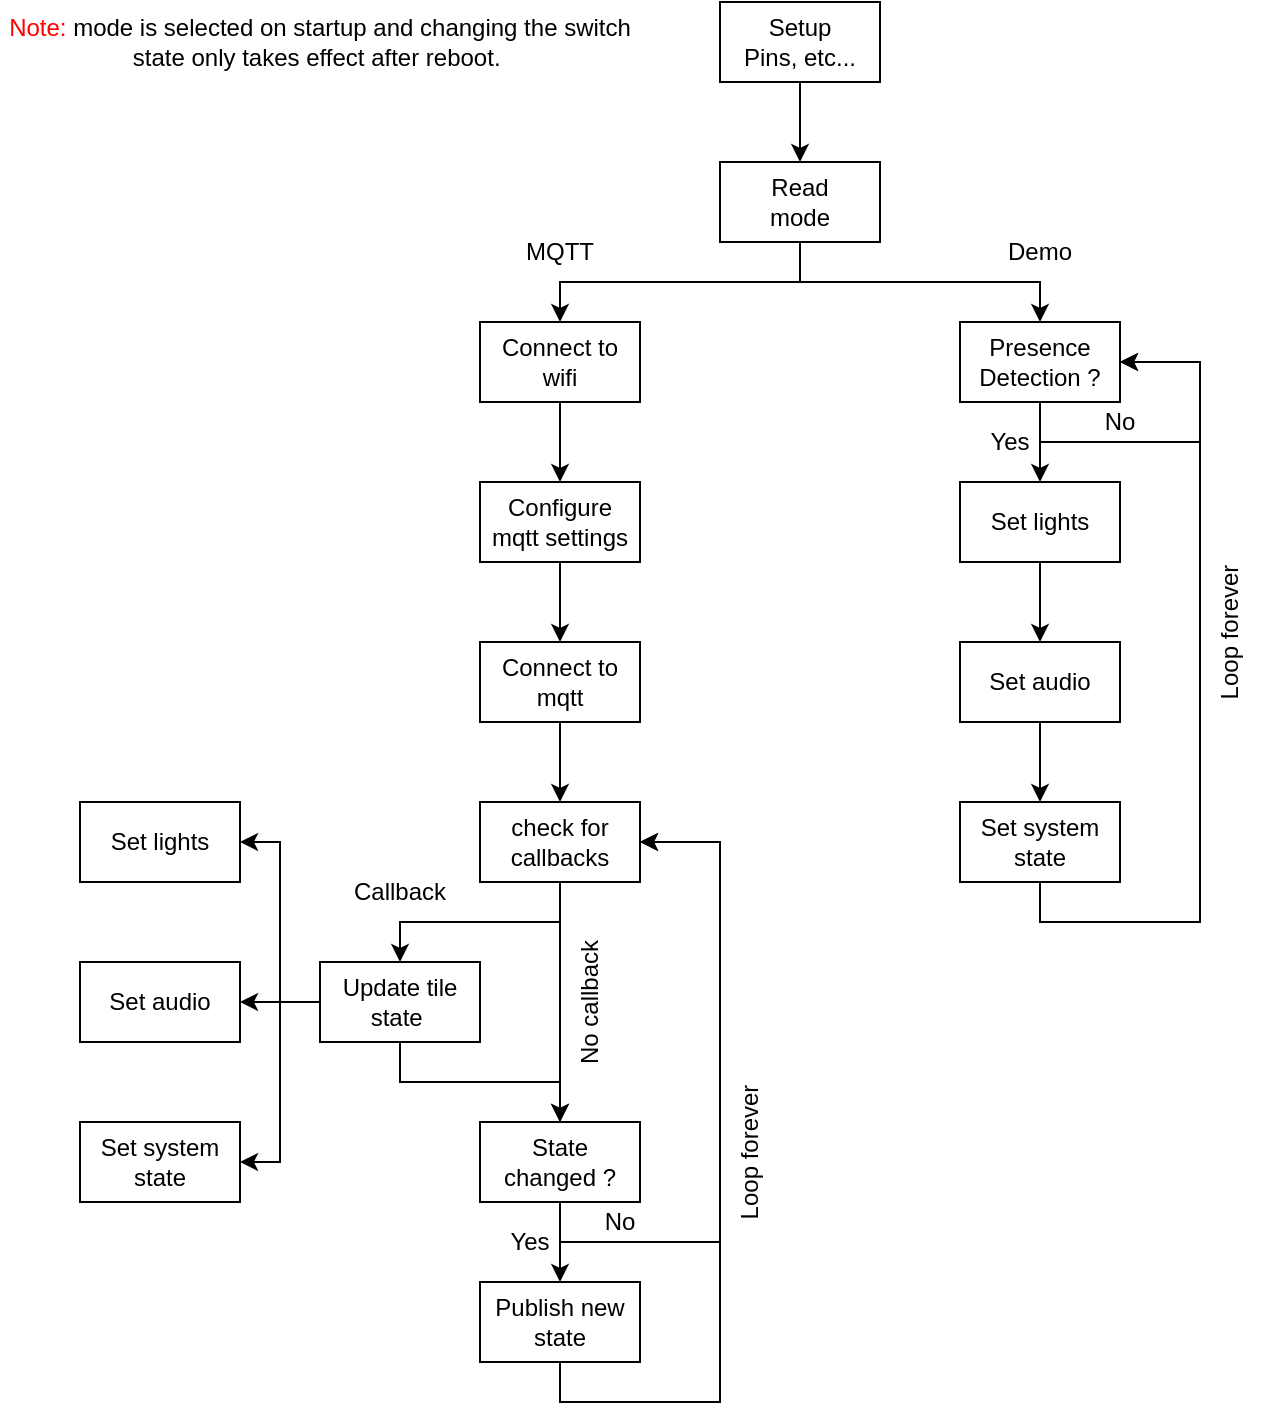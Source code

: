 <mxfile version="22.0.2" type="device" pages="3">
  <diagram id="KG5Tv-M2EumJKX-52j1d" name="General">
    <mxGraphModel dx="1050" dy="621" grid="1" gridSize="10" guides="1" tooltips="1" connect="1" arrows="1" fold="1" page="1" pageScale="1" pageWidth="850" pageHeight="1100" math="0" shadow="0">
      <root>
        <mxCell id="0" />
        <mxCell id="1" parent="0" />
        <mxCell id="DXQ50wQ5Vj8FDQLFktW_-1" style="edgeStyle=orthogonalEdgeStyle;rounded=0;orthogonalLoop=1;jettySize=auto;html=1;exitX=0.5;exitY=1;exitDx=0;exitDy=0;entryX=0.5;entryY=0;entryDx=0;entryDy=0;" edge="1" parent="1" source="DXQ50wQ5Vj8FDQLFktW_-3" target="DXQ50wQ5Vj8FDQLFktW_-5">
          <mxGeometry relative="1" as="geometry">
            <mxPoint x="360" y="240" as="targetPoint" />
          </mxGeometry>
        </mxCell>
        <mxCell id="DXQ50wQ5Vj8FDQLFktW_-2" style="edgeStyle=orthogonalEdgeStyle;rounded=0;orthogonalLoop=1;jettySize=auto;html=1;exitX=0.5;exitY=1;exitDx=0;exitDy=0;entryX=0.5;entryY=0;entryDx=0;entryDy=0;" edge="1" parent="1" source="DXQ50wQ5Vj8FDQLFktW_-3" target="DXQ50wQ5Vj8FDQLFktW_-9">
          <mxGeometry relative="1" as="geometry">
            <mxPoint x="600" y="240" as="targetPoint" />
          </mxGeometry>
        </mxCell>
        <mxCell id="DXQ50wQ5Vj8FDQLFktW_-3" value="Read &lt;br&gt;mode" style="rounded=0;whiteSpace=wrap;html=1;" vertex="1" parent="1">
          <mxGeometry x="440" y="160" width="80" height="40" as="geometry" />
        </mxCell>
        <mxCell id="DXQ50wQ5Vj8FDQLFktW_-4" style="edgeStyle=orthogonalEdgeStyle;rounded=0;orthogonalLoop=1;jettySize=auto;html=1;exitX=0.5;exitY=1;exitDx=0;exitDy=0;entryX=0.5;entryY=0;entryDx=0;entryDy=0;" edge="1" parent="1" source="DXQ50wQ5Vj8FDQLFktW_-5" target="DXQ50wQ5Vj8FDQLFktW_-25">
          <mxGeometry relative="1" as="geometry" />
        </mxCell>
        <mxCell id="DXQ50wQ5Vj8FDQLFktW_-5" value="Connect to wifi" style="rounded=0;whiteSpace=wrap;html=1;" vertex="1" parent="1">
          <mxGeometry x="320" y="240" width="80" height="40" as="geometry" />
        </mxCell>
        <mxCell id="DXQ50wQ5Vj8FDQLFktW_-6" value="Demo" style="text;html=1;strokeColor=none;fillColor=none;align=center;verticalAlign=middle;whiteSpace=wrap;rounded=0;" vertex="1" parent="1">
          <mxGeometry x="560" y="190" width="80" height="30" as="geometry" />
        </mxCell>
        <mxCell id="DXQ50wQ5Vj8FDQLFktW_-7" value="MQTT" style="text;html=1;strokeColor=none;fillColor=none;align=center;verticalAlign=middle;whiteSpace=wrap;rounded=0;" vertex="1" parent="1">
          <mxGeometry x="320" y="190" width="80" height="30" as="geometry" />
        </mxCell>
        <mxCell id="DXQ50wQ5Vj8FDQLFktW_-8" style="edgeStyle=orthogonalEdgeStyle;rounded=0;orthogonalLoop=1;jettySize=auto;html=1;exitX=0.5;exitY=1;exitDx=0;exitDy=0;entryX=0.5;entryY=0;entryDx=0;entryDy=0;" edge="1" parent="1" source="DXQ50wQ5Vj8FDQLFktW_-9" target="DXQ50wQ5Vj8FDQLFktW_-11">
          <mxGeometry relative="1" as="geometry" />
        </mxCell>
        <mxCell id="DXQ50wQ5Vj8FDQLFktW_-9" value="Presence&lt;br&gt;Detection ?" style="rounded=0;whiteSpace=wrap;html=1;" vertex="1" parent="1">
          <mxGeometry x="560" y="240" width="80" height="40" as="geometry" />
        </mxCell>
        <mxCell id="DXQ50wQ5Vj8FDQLFktW_-10" style="edgeStyle=orthogonalEdgeStyle;rounded=0;orthogonalLoop=1;jettySize=auto;html=1;exitX=0.5;exitY=1;exitDx=0;exitDy=0;entryX=0.5;entryY=0;entryDx=0;entryDy=0;" edge="1" parent="1" source="DXQ50wQ5Vj8FDQLFktW_-11" target="DXQ50wQ5Vj8FDQLFktW_-14">
          <mxGeometry relative="1" as="geometry" />
        </mxCell>
        <mxCell id="DXQ50wQ5Vj8FDQLFktW_-11" value="Set lights" style="rounded=0;whiteSpace=wrap;html=1;" vertex="1" parent="1">
          <mxGeometry x="560" y="320" width="80" height="40" as="geometry" />
        </mxCell>
        <mxCell id="DXQ50wQ5Vj8FDQLFktW_-12" value="Yes" style="text;html=1;strokeColor=none;fillColor=none;align=center;verticalAlign=middle;whiteSpace=wrap;rounded=0;" vertex="1" parent="1">
          <mxGeometry x="570" y="280" width="30" height="40" as="geometry" />
        </mxCell>
        <mxCell id="DXQ50wQ5Vj8FDQLFktW_-13" style="edgeStyle=orthogonalEdgeStyle;rounded=0;orthogonalLoop=1;jettySize=auto;html=1;exitX=0.5;exitY=1;exitDx=0;exitDy=0;entryX=0.5;entryY=0;entryDx=0;entryDy=0;" edge="1" parent="1" source="DXQ50wQ5Vj8FDQLFktW_-14" target="DXQ50wQ5Vj8FDQLFktW_-47">
          <mxGeometry relative="1" as="geometry" />
        </mxCell>
        <mxCell id="DXQ50wQ5Vj8FDQLFktW_-14" value="Set audio" style="rounded=0;whiteSpace=wrap;html=1;" vertex="1" parent="1">
          <mxGeometry x="560" y="400" width="80" height="40" as="geometry" />
        </mxCell>
        <mxCell id="DXQ50wQ5Vj8FDQLFktW_-15" value="No" style="text;html=1;strokeColor=none;fillColor=none;align=center;verticalAlign=middle;whiteSpace=wrap;rounded=0;" vertex="1" parent="1">
          <mxGeometry x="610" y="280" width="60" height="20" as="geometry" />
        </mxCell>
        <mxCell id="DXQ50wQ5Vj8FDQLFktW_-16" value="Loop forever" style="text;html=1;strokeColor=none;fillColor=none;align=center;verticalAlign=middle;whiteSpace=wrap;rounded=0;rotation=-90;" vertex="1" parent="1">
          <mxGeometry x="650" y="380" width="90" height="30" as="geometry" />
        </mxCell>
        <mxCell id="DXQ50wQ5Vj8FDQLFktW_-17" style="edgeStyle=orthogonalEdgeStyle;rounded=0;orthogonalLoop=1;jettySize=auto;html=1;exitX=0.5;exitY=1;exitDx=0;exitDy=0;entryX=1;entryY=0.5;entryDx=0;entryDy=0;" edge="1" parent="1" source="DXQ50wQ5Vj8FDQLFktW_-9" target="DXQ50wQ5Vj8FDQLFktW_-9">
          <mxGeometry relative="1" as="geometry">
            <Array as="points">
              <mxPoint x="600" y="300" />
              <mxPoint x="680" y="300" />
              <mxPoint x="680" y="260" />
            </Array>
          </mxGeometry>
        </mxCell>
        <mxCell id="DXQ50wQ5Vj8FDQLFktW_-18" style="edgeStyle=orthogonalEdgeStyle;rounded=0;orthogonalLoop=1;jettySize=auto;html=1;exitX=0.5;exitY=1;exitDx=0;exitDy=0;entryX=0.5;entryY=0;entryDx=0;entryDy=0;" edge="1" parent="1" source="DXQ50wQ5Vj8FDQLFktW_-20" target="DXQ50wQ5Vj8FDQLFktW_-34">
          <mxGeometry relative="1" as="geometry">
            <mxPoint x="480" y="640" as="targetPoint" />
          </mxGeometry>
        </mxCell>
        <mxCell id="DXQ50wQ5Vj8FDQLFktW_-19" style="edgeStyle=orthogonalEdgeStyle;rounded=0;orthogonalLoop=1;jettySize=auto;html=1;exitX=0.5;exitY=1;exitDx=0;exitDy=0;entryX=0.5;entryY=0;entryDx=0;entryDy=0;" edge="1" parent="1" source="DXQ50wQ5Vj8FDQLFktW_-20" target="DXQ50wQ5Vj8FDQLFktW_-23">
          <mxGeometry relative="1" as="geometry" />
        </mxCell>
        <mxCell id="DXQ50wQ5Vj8FDQLFktW_-20" value="check for callbacks" style="rounded=0;whiteSpace=wrap;html=1;" vertex="1" parent="1">
          <mxGeometry x="320" y="480" width="80" height="40" as="geometry" />
        </mxCell>
        <mxCell id="DXQ50wQ5Vj8FDQLFktW_-21" style="edgeStyle=orthogonalEdgeStyle;rounded=0;orthogonalLoop=1;jettySize=auto;html=1;exitX=0.5;exitY=1;exitDx=0;exitDy=0;entryX=0.5;entryY=0;entryDx=0;entryDy=0;" edge="1" parent="1" source="DXQ50wQ5Vj8FDQLFktW_-23" target="DXQ50wQ5Vj8FDQLFktW_-41">
          <mxGeometry relative="1" as="geometry" />
        </mxCell>
        <mxCell id="DXQ50wQ5Vj8FDQLFktW_-22" style="edgeStyle=orthogonalEdgeStyle;rounded=0;orthogonalLoop=1;jettySize=auto;html=1;exitX=0.5;exitY=1;exitDx=0;exitDy=0;entryX=1;entryY=0.5;entryDx=0;entryDy=0;" edge="1" parent="1" source="DXQ50wQ5Vj8FDQLFktW_-23" target="DXQ50wQ5Vj8FDQLFktW_-20">
          <mxGeometry relative="1" as="geometry">
            <mxPoint x="430" y="490" as="targetPoint" />
            <Array as="points">
              <mxPoint x="360" y="700" />
              <mxPoint x="440" y="700" />
              <mxPoint x="440" y="500" />
            </Array>
          </mxGeometry>
        </mxCell>
        <mxCell id="DXQ50wQ5Vj8FDQLFktW_-23" value="State &lt;br&gt;changed ?" style="rounded=0;whiteSpace=wrap;html=1;" vertex="1" parent="1">
          <mxGeometry x="320" y="640" width="80" height="40" as="geometry" />
        </mxCell>
        <mxCell id="DXQ50wQ5Vj8FDQLFktW_-24" style="edgeStyle=orthogonalEdgeStyle;rounded=0;orthogonalLoop=1;jettySize=auto;html=1;exitX=0.5;exitY=1;exitDx=0;exitDy=0;entryX=0.5;entryY=0;entryDx=0;entryDy=0;" edge="1" parent="1" source="DXQ50wQ5Vj8FDQLFktW_-25" target="DXQ50wQ5Vj8FDQLFktW_-27">
          <mxGeometry relative="1" as="geometry" />
        </mxCell>
        <mxCell id="DXQ50wQ5Vj8FDQLFktW_-25" value="Configure mqtt settings" style="rounded=0;whiteSpace=wrap;html=1;" vertex="1" parent="1">
          <mxGeometry x="320" y="320" width="80" height="40" as="geometry" />
        </mxCell>
        <mxCell id="DXQ50wQ5Vj8FDQLFktW_-26" style="edgeStyle=orthogonalEdgeStyle;rounded=0;orthogonalLoop=1;jettySize=auto;html=1;exitX=0.5;exitY=1;exitDx=0;exitDy=0;entryX=0.5;entryY=0;entryDx=0;entryDy=0;" edge="1" parent="1" source="DXQ50wQ5Vj8FDQLFktW_-27" target="DXQ50wQ5Vj8FDQLFktW_-20">
          <mxGeometry relative="1" as="geometry" />
        </mxCell>
        <mxCell id="DXQ50wQ5Vj8FDQLFktW_-27" value="Connect to mqtt" style="rounded=0;whiteSpace=wrap;html=1;" vertex="1" parent="1">
          <mxGeometry x="320" y="400" width="80" height="40" as="geometry" />
        </mxCell>
        <mxCell id="DXQ50wQ5Vj8FDQLFktW_-28" value="No callback" style="text;html=1;strokeColor=none;fillColor=none;align=center;verticalAlign=middle;whiteSpace=wrap;rounded=0;rotation=-90;" vertex="1" parent="1">
          <mxGeometry x="335" y="565" width="80" height="30" as="geometry" />
        </mxCell>
        <mxCell id="DXQ50wQ5Vj8FDQLFktW_-29" value="Callback" style="text;html=1;strokeColor=none;fillColor=none;align=center;verticalAlign=middle;whiteSpace=wrap;rounded=0;rotation=0;" vertex="1" parent="1">
          <mxGeometry x="240" y="510" width="80" height="30" as="geometry" />
        </mxCell>
        <mxCell id="DXQ50wQ5Vj8FDQLFktW_-30" style="edgeStyle=orthogonalEdgeStyle;rounded=0;orthogonalLoop=1;jettySize=auto;html=1;exitX=0.5;exitY=1;exitDx=0;exitDy=0;entryX=0.5;entryY=0;entryDx=0;entryDy=0;" edge="1" parent="1" source="DXQ50wQ5Vj8FDQLFktW_-34" target="DXQ50wQ5Vj8FDQLFktW_-23">
          <mxGeometry relative="1" as="geometry" />
        </mxCell>
        <mxCell id="DXQ50wQ5Vj8FDQLFktW_-31" style="edgeStyle=orthogonalEdgeStyle;rounded=0;orthogonalLoop=1;jettySize=auto;html=1;exitX=0;exitY=0.5;exitDx=0;exitDy=0;entryX=1;entryY=0.5;entryDx=0;entryDy=0;" edge="1" parent="1" source="DXQ50wQ5Vj8FDQLFktW_-34" target="DXQ50wQ5Vj8FDQLFktW_-45">
          <mxGeometry relative="1" as="geometry" />
        </mxCell>
        <mxCell id="DXQ50wQ5Vj8FDQLFktW_-32" style="edgeStyle=orthogonalEdgeStyle;rounded=0;orthogonalLoop=1;jettySize=auto;html=1;exitX=0;exitY=0.5;exitDx=0;exitDy=0;entryX=1;entryY=0.5;entryDx=0;entryDy=0;" edge="1" parent="1" source="DXQ50wQ5Vj8FDQLFktW_-34" target="DXQ50wQ5Vj8FDQLFktW_-38">
          <mxGeometry relative="1" as="geometry" />
        </mxCell>
        <mxCell id="DXQ50wQ5Vj8FDQLFktW_-33" style="edgeStyle=orthogonalEdgeStyle;rounded=0;orthogonalLoop=1;jettySize=auto;html=1;exitX=0;exitY=0.5;exitDx=0;exitDy=0;entryX=1;entryY=0.5;entryDx=0;entryDy=0;" edge="1" parent="1" source="DXQ50wQ5Vj8FDQLFktW_-34" target="DXQ50wQ5Vj8FDQLFktW_-39">
          <mxGeometry relative="1" as="geometry" />
        </mxCell>
        <mxCell id="DXQ50wQ5Vj8FDQLFktW_-34" value="Update tile state&amp;nbsp;" style="rounded=0;whiteSpace=wrap;html=1;" vertex="1" parent="1">
          <mxGeometry x="240" y="560" width="80" height="40" as="geometry" />
        </mxCell>
        <mxCell id="DXQ50wQ5Vj8FDQLFktW_-35" value="&lt;font color=&quot;#ff0000&quot;&gt;Note: &lt;/font&gt;mode is selected on startup and changing the switch state only takes effect after reboot.&amp;nbsp;" style="text;html=1;strokeColor=none;fillColor=none;align=center;verticalAlign=middle;whiteSpace=wrap;rounded=0;" vertex="1" parent="1">
          <mxGeometry x="80" y="80" width="320" height="40" as="geometry" />
        </mxCell>
        <mxCell id="DXQ50wQ5Vj8FDQLFktW_-36" style="edgeStyle=orthogonalEdgeStyle;rounded=0;orthogonalLoop=1;jettySize=auto;html=1;exitX=0.5;exitY=1;exitDx=0;exitDy=0;entryX=0.5;entryY=0;entryDx=0;entryDy=0;" edge="1" parent="1" source="DXQ50wQ5Vj8FDQLFktW_-37" target="DXQ50wQ5Vj8FDQLFktW_-3">
          <mxGeometry relative="1" as="geometry" />
        </mxCell>
        <mxCell id="DXQ50wQ5Vj8FDQLFktW_-37" value="Setup&lt;br&gt;Pins, etc..." style="rounded=0;whiteSpace=wrap;html=1;" vertex="1" parent="1">
          <mxGeometry x="440" y="80" width="80" height="40" as="geometry" />
        </mxCell>
        <mxCell id="DXQ50wQ5Vj8FDQLFktW_-38" value="Set audio" style="rounded=0;whiteSpace=wrap;html=1;" vertex="1" parent="1">
          <mxGeometry x="120" y="560" width="80" height="40" as="geometry" />
        </mxCell>
        <mxCell id="DXQ50wQ5Vj8FDQLFktW_-39" value="Set system state" style="rounded=0;whiteSpace=wrap;html=1;" vertex="1" parent="1">
          <mxGeometry x="120" y="640" width="80" height="40" as="geometry" />
        </mxCell>
        <mxCell id="DXQ50wQ5Vj8FDQLFktW_-40" style="edgeStyle=orthogonalEdgeStyle;rounded=0;orthogonalLoop=1;jettySize=auto;html=1;exitX=0.5;exitY=1;exitDx=0;exitDy=0;entryX=1;entryY=0.5;entryDx=0;entryDy=0;" edge="1" parent="1" source="DXQ50wQ5Vj8FDQLFktW_-41" target="DXQ50wQ5Vj8FDQLFktW_-20">
          <mxGeometry relative="1" as="geometry">
            <Array as="points">
              <mxPoint x="360" y="780" />
              <mxPoint x="440" y="780" />
              <mxPoint x="440" y="500" />
            </Array>
          </mxGeometry>
        </mxCell>
        <mxCell id="DXQ50wQ5Vj8FDQLFktW_-41" value="Publish new state" style="rounded=0;whiteSpace=wrap;html=1;" vertex="1" parent="1">
          <mxGeometry x="320" y="720" width="80" height="40" as="geometry" />
        </mxCell>
        <mxCell id="DXQ50wQ5Vj8FDQLFktW_-42" value="Yes" style="text;html=1;strokeColor=none;fillColor=none;align=center;verticalAlign=middle;whiteSpace=wrap;rounded=0;" vertex="1" parent="1">
          <mxGeometry x="330" y="680" width="30" height="40" as="geometry" />
        </mxCell>
        <mxCell id="DXQ50wQ5Vj8FDQLFktW_-43" value="No" style="text;html=1;strokeColor=none;fillColor=none;align=center;verticalAlign=middle;whiteSpace=wrap;rounded=0;" vertex="1" parent="1">
          <mxGeometry x="360" y="680" width="60" height="20" as="geometry" />
        </mxCell>
        <mxCell id="DXQ50wQ5Vj8FDQLFktW_-44" value="Loop forever" style="text;html=1;strokeColor=none;fillColor=none;align=center;verticalAlign=middle;whiteSpace=wrap;rounded=0;rotation=-90;" vertex="1" parent="1">
          <mxGeometry x="410" y="640" width="90" height="30" as="geometry" />
        </mxCell>
        <mxCell id="DXQ50wQ5Vj8FDQLFktW_-45" value="Set lights" style="rounded=0;whiteSpace=wrap;html=1;" vertex="1" parent="1">
          <mxGeometry x="120" y="480" width="80" height="40" as="geometry" />
        </mxCell>
        <mxCell id="DXQ50wQ5Vj8FDQLFktW_-46" style="edgeStyle=orthogonalEdgeStyle;rounded=0;orthogonalLoop=1;jettySize=auto;html=1;exitX=0.5;exitY=1;exitDx=0;exitDy=0;entryX=1;entryY=0.5;entryDx=0;entryDy=0;" edge="1" parent="1" source="DXQ50wQ5Vj8FDQLFktW_-47" target="DXQ50wQ5Vj8FDQLFktW_-9">
          <mxGeometry relative="1" as="geometry">
            <Array as="points">
              <mxPoint x="600" y="540" />
              <mxPoint x="680" y="540" />
              <mxPoint x="680" y="260" />
            </Array>
          </mxGeometry>
        </mxCell>
        <mxCell id="DXQ50wQ5Vj8FDQLFktW_-47" value="Set system state" style="rounded=0;whiteSpace=wrap;html=1;" vertex="1" parent="1">
          <mxGeometry x="560" y="480" width="80" height="40" as="geometry" />
        </mxCell>
      </root>
    </mxGraphModel>
  </diagram>
  <diagram id="sdMBa5a2S-RJZMjEnfRh" name="MQTT">
    <mxGraphModel dx="1105" dy="654" grid="1" gridSize="10" guides="1" tooltips="1" connect="1" arrows="1" fold="1" page="1" pageScale="1" pageWidth="850" pageHeight="1100" math="0" shadow="0">
      <root>
        <mxCell id="0" />
        <mxCell id="1" parent="0" />
        <mxCell id="8Pg6zXVZ9IFaizaj760W-1" style="edgeStyle=orthogonalEdgeStyle;rounded=0;orthogonalLoop=1;jettySize=auto;html=1;exitX=0.5;exitY=1;exitDx=0;exitDy=0;entryX=0.5;entryY=0;entryDx=0;entryDy=0;" edge="1" parent="1" source="8Pg6zXVZ9IFaizaj760W-2" target="8Pg6zXVZ9IFaizaj760W-10">
          <mxGeometry relative="1" as="geometry" />
        </mxCell>
        <mxCell id="8Pg6zXVZ9IFaizaj760W-2" value="Connect to wifi" style="rounded=0;whiteSpace=wrap;html=1;" vertex="1" parent="1">
          <mxGeometry x="440" y="80" width="120" height="40" as="geometry" />
        </mxCell>
        <mxCell id="8Pg6zXVZ9IFaizaj760W-4" style="edgeStyle=orthogonalEdgeStyle;rounded=0;orthogonalLoop=1;jettySize=auto;html=1;exitX=0.5;exitY=1;exitDx=0;exitDy=0;entryX=0.5;entryY=0;entryDx=0;entryDy=0;" edge="1" parent="1" source="8Pg6zXVZ9IFaizaj760W-5" target="8Pg6zXVZ9IFaizaj760W-8">
          <mxGeometry relative="1" as="geometry">
            <mxPoint x="480" y="520" as="sourcePoint" />
          </mxGeometry>
        </mxCell>
        <mxCell id="8Pg6zXVZ9IFaizaj760W-28" style="edgeStyle=orthogonalEdgeStyle;rounded=0;orthogonalLoop=1;jettySize=auto;html=1;exitX=0.5;exitY=1;exitDx=0;exitDy=0;entryX=0.5;entryY=0;entryDx=0;entryDy=0;entryPerimeter=0;" edge="1" parent="1" source="8Pg6zXVZ9IFaizaj760W-5" target="8Pg6zXVZ9IFaizaj760W-19">
          <mxGeometry relative="1" as="geometry" />
        </mxCell>
        <mxCell id="8Pg6zXVZ9IFaizaj760W-5" value="check for callbacks" style="rounded=0;whiteSpace=wrap;html=1;" vertex="1" parent="1">
          <mxGeometry x="440" y="440" width="120" height="40" as="geometry" />
        </mxCell>
        <mxCell id="8Pg6zXVZ9IFaizaj760W-6" style="edgeStyle=orthogonalEdgeStyle;rounded=0;orthogonalLoop=1;jettySize=auto;html=1;exitX=0.5;exitY=1;exitDx=0;exitDy=0;entryX=0.5;entryY=0;entryDx=0;entryDy=0;" edge="1" parent="1" source="8Pg6zXVZ9IFaizaj760W-8" target="8Pg6zXVZ9IFaizaj760W-23">
          <mxGeometry relative="1" as="geometry" />
        </mxCell>
        <mxCell id="8Pg6zXVZ9IFaizaj760W-7" style="edgeStyle=orthogonalEdgeStyle;rounded=0;orthogonalLoop=1;jettySize=auto;html=1;exitX=0.5;exitY=1;exitDx=0;exitDy=0;entryX=1;entryY=0.5;entryDx=0;entryDy=0;" edge="1" parent="1" source="8Pg6zXVZ9IFaizaj760W-8" target="8Pg6zXVZ9IFaizaj760W-5">
          <mxGeometry relative="1" as="geometry">
            <mxPoint x="550" y="450" as="targetPoint" />
            <Array as="points">
              <mxPoint x="500" y="760" />
              <mxPoint x="600" y="760" />
              <mxPoint x="600" y="460" />
            </Array>
          </mxGeometry>
        </mxCell>
        <mxCell id="8Pg6zXVZ9IFaizaj760W-8" value="State &lt;br&gt;changed ?" style="rounded=0;whiteSpace=wrap;html=1;" vertex="1" parent="1">
          <mxGeometry x="440" y="680" width="120" height="40" as="geometry" />
        </mxCell>
        <mxCell id="8Pg6zXVZ9IFaizaj760W-9" style="edgeStyle=orthogonalEdgeStyle;rounded=0;orthogonalLoop=1;jettySize=auto;html=1;exitX=0.5;exitY=1;exitDx=0;exitDy=0;entryX=0.5;entryY=0;entryDx=0;entryDy=0;" edge="1" parent="1" source="8Pg6zXVZ9IFaizaj760W-10" target="8Pg6zXVZ9IFaizaj760W-12">
          <mxGeometry relative="1" as="geometry" />
        </mxCell>
        <mxCell id="8Pg6zXVZ9IFaizaj760W-10" value="Configure mqtt settings" style="rounded=0;whiteSpace=wrap;html=1;" vertex="1" parent="1">
          <mxGeometry x="440" y="200" width="120" height="40" as="geometry" />
        </mxCell>
        <mxCell id="8Pg6zXVZ9IFaizaj760W-11" style="edgeStyle=orthogonalEdgeStyle;rounded=0;orthogonalLoop=1;jettySize=auto;html=1;exitX=0.5;exitY=1;exitDx=0;exitDy=0;entryX=0.5;entryY=0;entryDx=0;entryDy=0;" edge="1" parent="1" source="8Pg6zXVZ9IFaizaj760W-12" target="8Pg6zXVZ9IFaizaj760W-5">
          <mxGeometry relative="1" as="geometry" />
        </mxCell>
        <mxCell id="8Pg6zXVZ9IFaizaj760W-12" value="Connect to mqtt" style="rounded=0;whiteSpace=wrap;html=1;" vertex="1" parent="1">
          <mxGeometry x="440" y="320" width="120" height="40" as="geometry" />
        </mxCell>
        <mxCell id="8Pg6zXVZ9IFaizaj760W-13" value="No callback" style="text;html=1;strokeColor=none;fillColor=none;align=center;verticalAlign=middle;whiteSpace=wrap;rounded=0;rotation=-90;" vertex="1" parent="1">
          <mxGeometry x="456.25" y="566.25" width="120" height="27.5" as="geometry" />
        </mxCell>
        <mxCell id="8Pg6zXVZ9IFaizaj760W-14" value="Callback" style="text;html=1;strokeColor=none;fillColor=none;align=center;verticalAlign=middle;whiteSpace=wrap;rounded=0;rotation=0;" vertex="1" parent="1">
          <mxGeometry x="320" y="490" width="120" height="30" as="geometry" />
        </mxCell>
        <mxCell id="8Pg6zXVZ9IFaizaj760W-15" style="edgeStyle=orthogonalEdgeStyle;rounded=0;orthogonalLoop=1;jettySize=auto;html=1;exitX=0.5;exitY=1;exitDx=0;exitDy=0;entryX=0.5;entryY=0;entryDx=0;entryDy=0;" edge="1" parent="1" source="8Pg6zXVZ9IFaizaj760W-19" target="8Pg6zXVZ9IFaizaj760W-8">
          <mxGeometry relative="1" as="geometry" />
        </mxCell>
        <mxCell id="8Pg6zXVZ9IFaizaj760W-16" style="edgeStyle=orthogonalEdgeStyle;rounded=0;orthogonalLoop=1;jettySize=auto;html=1;exitX=0;exitY=0.5;exitDx=0;exitDy=0;entryX=1;entryY=0.5;entryDx=0;entryDy=0;" edge="1" parent="1" source="8Pg6zXVZ9IFaizaj760W-19" target="8Pg6zXVZ9IFaizaj760W-27">
          <mxGeometry relative="1" as="geometry" />
        </mxCell>
        <mxCell id="8Pg6zXVZ9IFaizaj760W-17" style="edgeStyle=orthogonalEdgeStyle;rounded=0;orthogonalLoop=1;jettySize=auto;html=1;exitX=0;exitY=0.5;exitDx=0;exitDy=0;entryX=1;entryY=0.5;entryDx=0;entryDy=0;" edge="1" parent="1" source="8Pg6zXVZ9IFaizaj760W-19" target="8Pg6zXVZ9IFaizaj760W-20">
          <mxGeometry relative="1" as="geometry" />
        </mxCell>
        <mxCell id="8Pg6zXVZ9IFaizaj760W-18" style="edgeStyle=orthogonalEdgeStyle;rounded=0;orthogonalLoop=1;jettySize=auto;html=1;exitX=0;exitY=0.5;exitDx=0;exitDy=0;entryX=1;entryY=0.5;entryDx=0;entryDy=0;" edge="1" parent="1" source="8Pg6zXVZ9IFaizaj760W-19" target="8Pg6zXVZ9IFaizaj760W-21">
          <mxGeometry relative="1" as="geometry" />
        </mxCell>
        <mxCell id="8Pg6zXVZ9IFaizaj760W-19" value="Update tile state&amp;nbsp;" style="rounded=0;whiteSpace=wrap;html=1;" vertex="1" parent="1">
          <mxGeometry x="320" y="560" width="120" height="40" as="geometry" />
        </mxCell>
        <mxCell id="8Pg6zXVZ9IFaizaj760W-20" value="Set audio" style="rounded=0;whiteSpace=wrap;html=1;" vertex="1" parent="1">
          <mxGeometry x="120" y="560" width="120" height="40" as="geometry" />
        </mxCell>
        <mxCell id="8Pg6zXVZ9IFaizaj760W-21" value="Set system state" style="rounded=0;whiteSpace=wrap;html=1;" vertex="1" parent="1">
          <mxGeometry x="120" y="680" width="120" height="40" as="geometry" />
        </mxCell>
        <mxCell id="8Pg6zXVZ9IFaizaj760W-22" style="edgeStyle=orthogonalEdgeStyle;rounded=0;orthogonalLoop=1;jettySize=auto;html=1;exitX=0.5;exitY=1;exitDx=0;exitDy=0;entryX=1;entryY=0.5;entryDx=0;entryDy=0;" edge="1" parent="1" source="8Pg6zXVZ9IFaizaj760W-23" target="8Pg6zXVZ9IFaizaj760W-5">
          <mxGeometry relative="1" as="geometry">
            <Array as="points">
              <mxPoint x="500" y="880" />
              <mxPoint x="600" y="880" />
              <mxPoint x="600" y="460" />
            </Array>
          </mxGeometry>
        </mxCell>
        <mxCell id="8Pg6zXVZ9IFaizaj760W-23" value="Publish new state" style="rounded=0;whiteSpace=wrap;html=1;" vertex="1" parent="1">
          <mxGeometry x="440" y="800" width="120" height="40" as="geometry" />
        </mxCell>
        <mxCell id="8Pg6zXVZ9IFaizaj760W-24" value="Yes" style="text;html=1;strokeColor=none;fillColor=none;align=center;verticalAlign=middle;whiteSpace=wrap;rounded=0;" vertex="1" parent="1">
          <mxGeometry x="460" y="760" width="40" height="40" as="geometry" />
        </mxCell>
        <mxCell id="8Pg6zXVZ9IFaizaj760W-25" value="No" style="text;html=1;strokeColor=none;fillColor=none;align=center;verticalAlign=middle;whiteSpace=wrap;rounded=0;" vertex="1" parent="1">
          <mxGeometry x="500" y="730" width="100" height="30" as="geometry" />
        </mxCell>
        <mxCell id="8Pg6zXVZ9IFaizaj760W-27" value="Set lights" style="rounded=0;whiteSpace=wrap;html=1;" vertex="1" parent="1">
          <mxGeometry x="120" y="440" width="120" height="40" as="geometry" />
        </mxCell>
        <mxCell id="-VaKq744NwtoB0CHWD2e-1" value="&lt;span style=&quot;color: rgb(240, 240, 240); font-family: Helvetica; font-size: 12px; font-style: normal; font-variant-ligatures: normal; font-variant-caps: normal; font-weight: 400; letter-spacing: normal; orphans: 2; text-align: center; text-indent: 0px; text-transform: none; widows: 2; word-spacing: 0px; -webkit-text-stroke-width: 0px; background-color: rgb(27, 29, 30); text-decoration-thickness: initial; text-decoration-style: initial; text-decoration-color: initial; float: none; display: inline !important;&quot;&gt;Loop forever&lt;/span&gt;" style="text;html=1;strokeColor=none;fillColor=none;align=center;verticalAlign=middle;whiteSpace=wrap;rounded=0;rotation=-90;" vertex="1" parent="1">
          <mxGeometry x="558.13" y="641.88" width="120" height="31.25" as="geometry" />
        </mxCell>
      </root>
    </mxGraphModel>
  </diagram>
  <diagram name="Device-Connections" id="dXN6nbYDeSbwLNBfLyPJ">
    <mxGraphModel dx="1050" dy="621" grid="1" gridSize="10" guides="1" tooltips="1" connect="1" arrows="1" fold="1" page="1" pageScale="1" pageWidth="1169" pageHeight="827" math="0" shadow="0">
      <root>
        <mxCell id="0" />
        <mxCell id="1" parent="0" />
        <mxCell id="qWzRxnkHMNBf47REjgwJ-20" value="5V" style="text;html=1;strokeColor=none;fillColor=none;align=center;verticalAlign=middle;whiteSpace=wrap;rounded=0;fontStyle=0" parent="1" vertex="1">
          <mxGeometry x="520" y="240" width="40" height="80" as="geometry" />
        </mxCell>
        <mxCell id="qWzRxnkHMNBf47REjgwJ-25" value="Ledstrips" style="html=1;whiteSpace=wrap;" parent="1" vertex="1">
          <mxGeometry x="680" y="200" width="80" height="40" as="geometry" />
        </mxCell>
        <mxCell id="rqetD1s8MSZk5Ro2Yyl5-6" style="edgeStyle=orthogonalEdgeStyle;rounded=0;orthogonalLoop=1;jettySize=auto;html=1;exitX=0.5;exitY=1;exitDx=0;exitDy=0;entryX=0.5;entryY=0;entryDx=0;entryDy=0;endArrow=none;endFill=0;strokeWidth=1;" edge="1" parent="1" source="rqetD1s8MSZk5Ro2Yyl5-4" target="rqetD1s8MSZk5Ro2Yyl5-5">
          <mxGeometry relative="1" as="geometry">
            <mxPoint x="560" y="160" as="sourcePoint" />
          </mxGeometry>
        </mxCell>
        <mxCell id="rqetD1s8MSZk5Ro2Yyl5-7" style="edgeStyle=orthogonalEdgeStyle;rounded=0;orthogonalLoop=1;jettySize=auto;html=1;exitX=0.5;exitY=1;exitDx=0;exitDy=0;entryX=0.5;entryY=0;entryDx=0;entryDy=0;endArrow=none;endFill=0;strokeWidth=1;" edge="1" parent="1" source="rqetD1s8MSZk5Ro2Yyl5-4" target="qWzRxnkHMNBf47REjgwJ-25">
          <mxGeometry relative="1" as="geometry">
            <mxPoint x="560" y="160" as="sourcePoint" />
          </mxGeometry>
        </mxCell>
        <mxCell id="rqetD1s8MSZk5Ro2Yyl5-4" value="PSU&lt;br&gt;24VDC 2.5A" style="rounded=0;whiteSpace=wrap;html=1;" vertex="1" parent="1">
          <mxGeometry x="520" y="80" width="80" height="40" as="geometry" />
        </mxCell>
        <mxCell id="rqetD1s8MSZk5Ro2Yyl5-11" style="edgeStyle=orthogonalEdgeStyle;rounded=0;orthogonalLoop=1;jettySize=auto;html=1;exitX=0.5;exitY=1;exitDx=0;exitDy=0;entryX=0.5;entryY=0;entryDx=0;entryDy=0;endArrow=none;endFill=0;strokeWidth=1;" edge="1" parent="1" source="rqetD1s8MSZk5Ro2Yyl5-5" target="rqetD1s8MSZk5Ro2Yyl5-10">
          <mxGeometry relative="1" as="geometry" />
        </mxCell>
        <mxCell id="rqetD1s8MSZk5Ro2Yyl5-5" value="DC to DC converter" style="html=1;whiteSpace=wrap;" vertex="1" parent="1">
          <mxGeometry x="520" y="200" width="80" height="39" as="geometry" />
        </mxCell>
        <mxCell id="rqetD1s8MSZk5Ro2Yyl5-9" value="24V" style="text;html=1;strokeColor=none;fillColor=none;align=center;verticalAlign=middle;whiteSpace=wrap;rounded=0;strokeWidth=2;fontStyle=0" vertex="1" parent="1">
          <mxGeometry x="560" y="130" width="160" height="30" as="geometry" />
        </mxCell>
        <mxCell id="rqetD1s8MSZk5Ro2Yyl5-13" style="edgeStyle=orthogonalEdgeStyle;rounded=0;orthogonalLoop=1;jettySize=auto;html=1;exitX=0.5;exitY=1;exitDx=0;exitDy=0;entryX=0.5;entryY=0;entryDx=0;entryDy=0;endArrow=none;endFill=0;strokeWidth=1;" edge="1" parent="1" source="rqetD1s8MSZk5Ro2Yyl5-10" target="rqetD1s8MSZk5Ro2Yyl5-12">
          <mxGeometry relative="1" as="geometry" />
        </mxCell>
        <mxCell id="rqetD1s8MSZk5Ro2Yyl5-18" style="edgeStyle=orthogonalEdgeStyle;rounded=0;orthogonalLoop=1;jettySize=auto;html=1;exitX=0.5;exitY=1;exitDx=0;exitDy=0;entryX=0.5;entryY=0;entryDx=0;entryDy=0;endArrow=none;endFill=0;strokeWidth=1;" edge="1" parent="1" source="rqetD1s8MSZk5Ro2Yyl5-10" target="rqetD1s8MSZk5Ro2Yyl5-16">
          <mxGeometry relative="1" as="geometry" />
        </mxCell>
        <mxCell id="rqetD1s8MSZk5Ro2Yyl5-20" style="edgeStyle=orthogonalEdgeStyle;rounded=0;orthogonalLoop=1;jettySize=auto;html=1;exitX=0.5;exitY=1;exitDx=0;exitDy=0;entryX=0.5;entryY=0;entryDx=0;entryDy=0;dashed=1;dashPattern=1 4;endArrow=none;endFill=0;strokeWidth=1;" edge="1" parent="1" source="rqetD1s8MSZk5Ro2Yyl5-10" target="rqetD1s8MSZk5Ro2Yyl5-19">
          <mxGeometry relative="1" as="geometry" />
        </mxCell>
        <mxCell id="rqetD1s8MSZk5Ro2Yyl5-10" value="ESP-32" style="html=1;whiteSpace=wrap;" vertex="1" parent="1">
          <mxGeometry x="520" y="320" width="80" height="39" as="geometry" />
        </mxCell>
        <mxCell id="rqetD1s8MSZk5Ro2Yyl5-15" style="edgeStyle=orthogonalEdgeStyle;rounded=0;orthogonalLoop=1;jettySize=auto;html=1;exitX=0.5;exitY=1;exitDx=0;exitDy=0;entryX=0.5;entryY=0;entryDx=0;entryDy=0;endArrow=none;endFill=0;strokeWidth=1;" edge="1" parent="1" source="rqetD1s8MSZk5Ro2Yyl5-12" target="rqetD1s8MSZk5Ro2Yyl5-14">
          <mxGeometry relative="1" as="geometry" />
        </mxCell>
        <mxCell id="rqetD1s8MSZk5Ro2Yyl5-12" value="Media Player" style="html=1;whiteSpace=wrap;" vertex="1" parent="1">
          <mxGeometry x="520" y="440" width="80" height="40" as="geometry" />
        </mxCell>
        <mxCell id="rqetD1s8MSZk5Ro2Yyl5-14" value="Luidspreker" style="html=1;whiteSpace=wrap;" vertex="1" parent="1">
          <mxGeometry x="520" y="560" width="80" height="40" as="geometry" />
        </mxCell>
        <mxCell id="rqetD1s8MSZk5Ro2Yyl5-16" value="Detection" style="html=1;whiteSpace=wrap;" vertex="1" parent="1">
          <mxGeometry x="360" y="440" width="80" height="40" as="geometry" />
        </mxCell>
        <mxCell id="rqetD1s8MSZk5Ro2Yyl5-19" value="MQTT" style="html=1;whiteSpace=wrap;" vertex="1" parent="1">
          <mxGeometry x="680" y="440" width="80" height="40" as="geometry" />
        </mxCell>
        <mxCell id="rqetD1s8MSZk5Ro2Yyl5-21" value="Wireless" style="text;html=1;strokeColor=none;fillColor=none;align=center;verticalAlign=middle;whiteSpace=wrap;rounded=0;fontStyle=0" vertex="1" parent="1">
          <mxGeometry x="560" y="370" width="160" height="30" as="geometry" />
        </mxCell>
      </root>
    </mxGraphModel>
  </diagram>
</mxfile>
